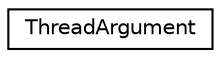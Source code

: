 digraph "Graphical Class Hierarchy"
{
  edge [fontname="Helvetica",fontsize="10",labelfontname="Helvetica",labelfontsize="10"];
  node [fontname="Helvetica",fontsize="10",shape=record];
  rankdir="LR";
  Node0 [label="ThreadArgument",height=0.2,width=0.4,color="black", fillcolor="white", style="filled",URL="$classThreadArgument.html"];
}
